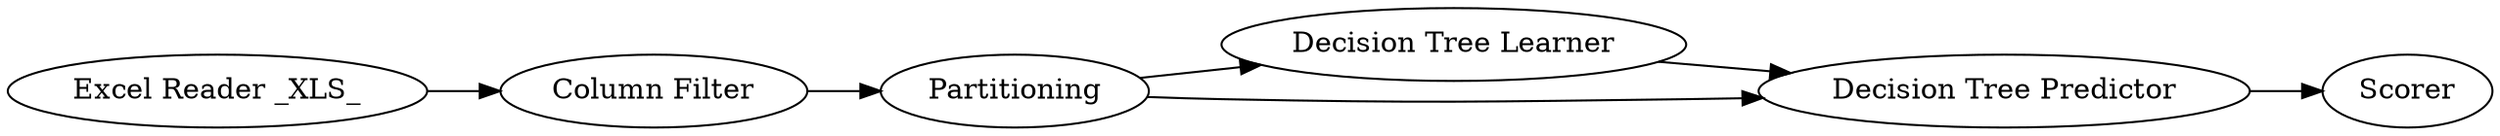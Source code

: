 digraph {
	4 -> 5
	3 -> 4
	3 -> 5
	5 -> 6
	1 -> 2
	2 -> 3
	5 [label="Decision Tree Predictor"]
	1 [label="Excel Reader _XLS_"]
	4 [label="Decision Tree Learner"]
	6 [label=Scorer]
	3 [label=Partitioning]
	2 [label="Column Filter"]
	rankdir=LR
}
